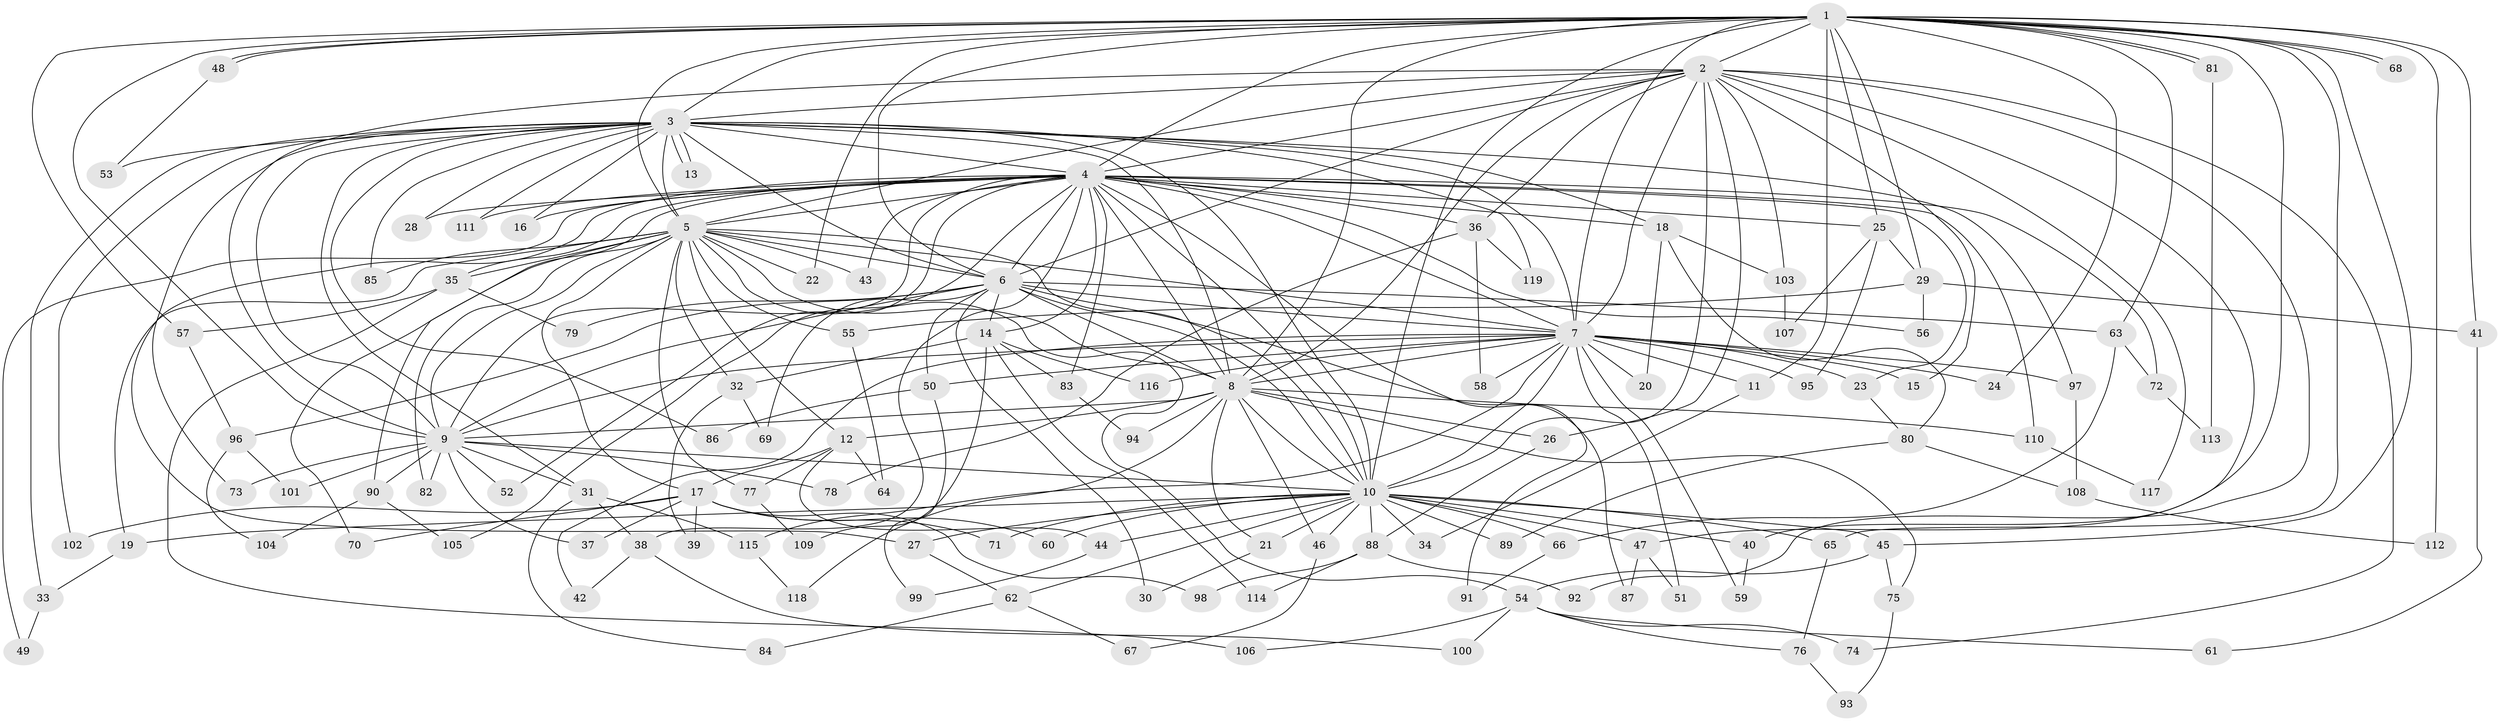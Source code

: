 // coarse degree distribution, {24: 0.023255813953488372, 15: 0.023255813953488372, 19: 0.011627906976744186, 27: 0.011627906976744186, 18: 0.011627906976744186, 23: 0.011627906976744186, 21: 0.011627906976744186, 3: 0.2441860465116279, 7: 0.023255813953488372, 2: 0.4186046511627907, 9: 0.023255813953488372, 5: 0.10465116279069768, 4: 0.08139534883720931}
// Generated by graph-tools (version 1.1) at 2025/51/02/27/25 19:51:49]
// undirected, 119 vertices, 263 edges
graph export_dot {
graph [start="1"]
  node [color=gray90,style=filled];
  1;
  2;
  3;
  4;
  5;
  6;
  7;
  8;
  9;
  10;
  11;
  12;
  13;
  14;
  15;
  16;
  17;
  18;
  19;
  20;
  21;
  22;
  23;
  24;
  25;
  26;
  27;
  28;
  29;
  30;
  31;
  32;
  33;
  34;
  35;
  36;
  37;
  38;
  39;
  40;
  41;
  42;
  43;
  44;
  45;
  46;
  47;
  48;
  49;
  50;
  51;
  52;
  53;
  54;
  55;
  56;
  57;
  58;
  59;
  60;
  61;
  62;
  63;
  64;
  65;
  66;
  67;
  68;
  69;
  70;
  71;
  72;
  73;
  74;
  75;
  76;
  77;
  78;
  79;
  80;
  81;
  82;
  83;
  84;
  85;
  86;
  87;
  88;
  89;
  90;
  91;
  92;
  93;
  94;
  95;
  96;
  97;
  98;
  99;
  100;
  101;
  102;
  103;
  104;
  105;
  106;
  107;
  108;
  109;
  110;
  111;
  112;
  113;
  114;
  115;
  116;
  117;
  118;
  119;
  1 -- 2;
  1 -- 3;
  1 -- 4;
  1 -- 5;
  1 -- 6;
  1 -- 7;
  1 -- 8;
  1 -- 9;
  1 -- 10;
  1 -- 11;
  1 -- 22;
  1 -- 24;
  1 -- 25;
  1 -- 29;
  1 -- 41;
  1 -- 45;
  1 -- 47;
  1 -- 48;
  1 -- 48;
  1 -- 57;
  1 -- 63;
  1 -- 65;
  1 -- 68;
  1 -- 68;
  1 -- 81;
  1 -- 81;
  1 -- 112;
  2 -- 3;
  2 -- 4;
  2 -- 5;
  2 -- 6;
  2 -- 7;
  2 -- 8;
  2 -- 9;
  2 -- 10;
  2 -- 15;
  2 -- 26;
  2 -- 36;
  2 -- 40;
  2 -- 74;
  2 -- 92;
  2 -- 103;
  2 -- 117;
  3 -- 4;
  3 -- 5;
  3 -- 6;
  3 -- 7;
  3 -- 8;
  3 -- 9;
  3 -- 10;
  3 -- 13;
  3 -- 13;
  3 -- 16;
  3 -- 18;
  3 -- 28;
  3 -- 31;
  3 -- 33;
  3 -- 53;
  3 -- 73;
  3 -- 85;
  3 -- 86;
  3 -- 97;
  3 -- 102;
  3 -- 111;
  3 -- 119;
  4 -- 5;
  4 -- 6;
  4 -- 7;
  4 -- 8;
  4 -- 9;
  4 -- 10;
  4 -- 14;
  4 -- 16;
  4 -- 18;
  4 -- 23;
  4 -- 25;
  4 -- 27;
  4 -- 28;
  4 -- 35;
  4 -- 36;
  4 -- 38;
  4 -- 43;
  4 -- 49;
  4 -- 52;
  4 -- 56;
  4 -- 72;
  4 -- 83;
  4 -- 90;
  4 -- 91;
  4 -- 105;
  4 -- 110;
  4 -- 111;
  5 -- 6;
  5 -- 7;
  5 -- 8;
  5 -- 9;
  5 -- 10;
  5 -- 12;
  5 -- 17;
  5 -- 19;
  5 -- 22;
  5 -- 32;
  5 -- 35;
  5 -- 43;
  5 -- 54;
  5 -- 55;
  5 -- 70;
  5 -- 77;
  5 -- 82;
  5 -- 85;
  6 -- 7;
  6 -- 8;
  6 -- 9;
  6 -- 10;
  6 -- 14;
  6 -- 30;
  6 -- 50;
  6 -- 63;
  6 -- 69;
  6 -- 79;
  6 -- 87;
  6 -- 96;
  7 -- 8;
  7 -- 9;
  7 -- 10;
  7 -- 11;
  7 -- 15;
  7 -- 20;
  7 -- 23;
  7 -- 24;
  7 -- 42;
  7 -- 50;
  7 -- 51;
  7 -- 58;
  7 -- 59;
  7 -- 95;
  7 -- 97;
  7 -- 115;
  7 -- 116;
  8 -- 9;
  8 -- 10;
  8 -- 12;
  8 -- 21;
  8 -- 26;
  8 -- 46;
  8 -- 75;
  8 -- 94;
  8 -- 110;
  8 -- 118;
  9 -- 10;
  9 -- 31;
  9 -- 37;
  9 -- 52;
  9 -- 73;
  9 -- 78;
  9 -- 82;
  9 -- 90;
  9 -- 101;
  10 -- 19;
  10 -- 21;
  10 -- 27;
  10 -- 34;
  10 -- 40;
  10 -- 44;
  10 -- 45;
  10 -- 46;
  10 -- 47;
  10 -- 60;
  10 -- 62;
  10 -- 65;
  10 -- 66;
  10 -- 71;
  10 -- 88;
  10 -- 89;
  11 -- 34;
  12 -- 17;
  12 -- 44;
  12 -- 64;
  12 -- 77;
  14 -- 32;
  14 -- 83;
  14 -- 109;
  14 -- 114;
  14 -- 116;
  17 -- 37;
  17 -- 39;
  17 -- 60;
  17 -- 70;
  17 -- 71;
  17 -- 98;
  17 -- 102;
  18 -- 20;
  18 -- 80;
  18 -- 103;
  19 -- 33;
  21 -- 30;
  23 -- 80;
  25 -- 29;
  25 -- 95;
  25 -- 107;
  26 -- 88;
  27 -- 62;
  29 -- 41;
  29 -- 55;
  29 -- 56;
  31 -- 38;
  31 -- 84;
  31 -- 115;
  32 -- 39;
  32 -- 69;
  33 -- 49;
  35 -- 57;
  35 -- 79;
  35 -- 106;
  36 -- 58;
  36 -- 78;
  36 -- 119;
  38 -- 42;
  38 -- 100;
  40 -- 59;
  41 -- 61;
  44 -- 99;
  45 -- 54;
  45 -- 75;
  46 -- 67;
  47 -- 51;
  47 -- 87;
  48 -- 53;
  50 -- 86;
  50 -- 99;
  54 -- 61;
  54 -- 74;
  54 -- 76;
  54 -- 100;
  54 -- 106;
  55 -- 64;
  57 -- 96;
  62 -- 67;
  62 -- 84;
  63 -- 66;
  63 -- 72;
  65 -- 76;
  66 -- 91;
  72 -- 113;
  75 -- 93;
  76 -- 93;
  77 -- 109;
  80 -- 89;
  80 -- 108;
  81 -- 113;
  83 -- 94;
  88 -- 92;
  88 -- 98;
  88 -- 114;
  90 -- 104;
  90 -- 105;
  96 -- 101;
  96 -- 104;
  97 -- 108;
  103 -- 107;
  108 -- 112;
  110 -- 117;
  115 -- 118;
}
